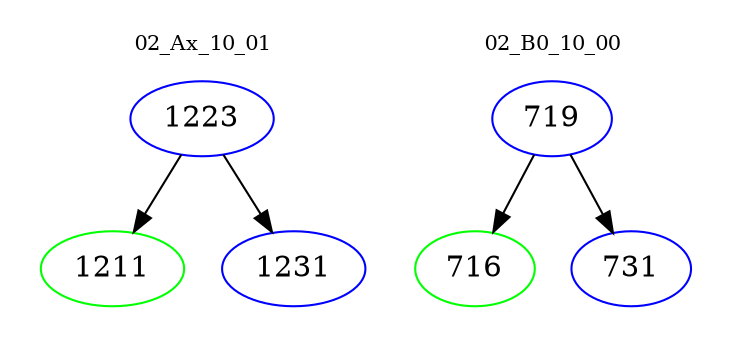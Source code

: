 digraph{
subgraph cluster_0 {
color = white
label = "02_Ax_10_01";
fontsize=10;
T0_1223 [label="1223", color="blue"]
T0_1223 -> T0_1211 [color="black"]
T0_1211 [label="1211", color="green"]
T0_1223 -> T0_1231 [color="black"]
T0_1231 [label="1231", color="blue"]
}
subgraph cluster_1 {
color = white
label = "02_B0_10_00";
fontsize=10;
T1_719 [label="719", color="blue"]
T1_719 -> T1_716 [color="black"]
T1_716 [label="716", color="green"]
T1_719 -> T1_731 [color="black"]
T1_731 [label="731", color="blue"]
}
}
